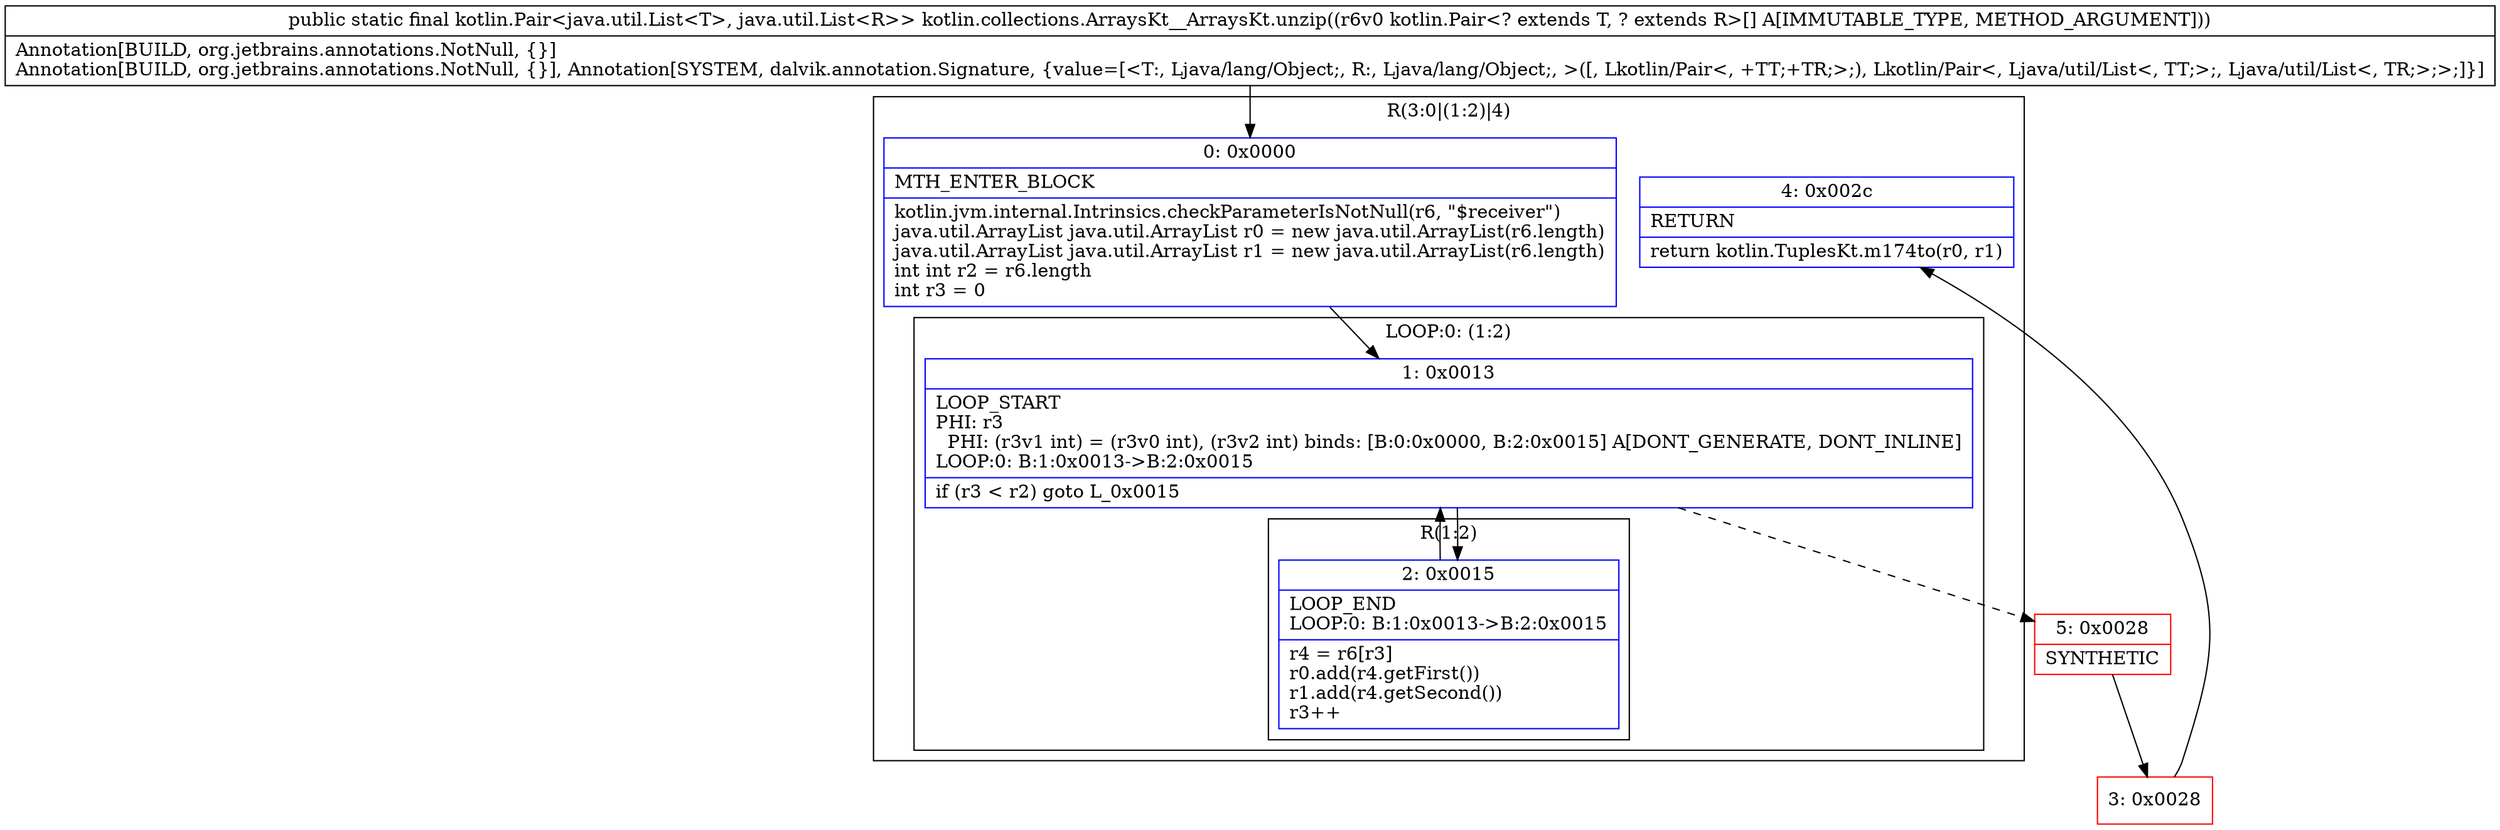 digraph "CFG forkotlin.collections.ArraysKt__ArraysKt.unzip([Lkotlin\/Pair;)Lkotlin\/Pair;" {
subgraph cluster_Region_499763129 {
label = "R(3:0|(1:2)|4)";
node [shape=record,color=blue];
Node_0 [shape=record,label="{0\:\ 0x0000|MTH_ENTER_BLOCK\l|kotlin.jvm.internal.Intrinsics.checkParameterIsNotNull(r6, \"$receiver\")\ljava.util.ArrayList java.util.ArrayList r0 = new java.util.ArrayList(r6.length)\ljava.util.ArrayList java.util.ArrayList r1 = new java.util.ArrayList(r6.length)\lint int r2 = r6.length\lint r3 = 0\l}"];
subgraph cluster_LoopRegion_1498360458 {
label = "LOOP:0: (1:2)";
node [shape=record,color=blue];
Node_1 [shape=record,label="{1\:\ 0x0013|LOOP_START\lPHI: r3 \l  PHI: (r3v1 int) = (r3v0 int), (r3v2 int) binds: [B:0:0x0000, B:2:0x0015] A[DONT_GENERATE, DONT_INLINE]\lLOOP:0: B:1:0x0013\-\>B:2:0x0015\l|if (r3 \< r2) goto L_0x0015\l}"];
subgraph cluster_Region_1676162596 {
label = "R(1:2)";
node [shape=record,color=blue];
Node_2 [shape=record,label="{2\:\ 0x0015|LOOP_END\lLOOP:0: B:1:0x0013\-\>B:2:0x0015\l|r4 = r6[r3]\lr0.add(r4.getFirst())\lr1.add(r4.getSecond())\lr3++\l}"];
}
}
Node_4 [shape=record,label="{4\:\ 0x002c|RETURN\l|return kotlin.TuplesKt.m174to(r0, r1)\l}"];
}
Node_3 [shape=record,color=red,label="{3\:\ 0x0028}"];
Node_5 [shape=record,color=red,label="{5\:\ 0x0028|SYNTHETIC\l}"];
MethodNode[shape=record,label="{public static final kotlin.Pair\<java.util.List\<T\>, java.util.List\<R\>\> kotlin.collections.ArraysKt__ArraysKt.unzip((r6v0 kotlin.Pair\<? extends T, ? extends R\>[] A[IMMUTABLE_TYPE, METHOD_ARGUMENT]))  | Annotation[BUILD, org.jetbrains.annotations.NotNull, \{\}]\lAnnotation[BUILD, org.jetbrains.annotations.NotNull, \{\}], Annotation[SYSTEM, dalvik.annotation.Signature, \{value=[\<T:, Ljava\/lang\/Object;, R:, Ljava\/lang\/Object;, \>([, Lkotlin\/Pair\<, +TT;+TR;\>;), Lkotlin\/Pair\<, Ljava\/util\/List\<, TT;\>;, Ljava\/util\/List\<, TR;\>;\>;]\}]\l}"];
MethodNode -> Node_0;
Node_0 -> Node_1;
Node_1 -> Node_2;
Node_1 -> Node_5[style=dashed];
Node_2 -> Node_1;
Node_3 -> Node_4;
Node_5 -> Node_3;
}

